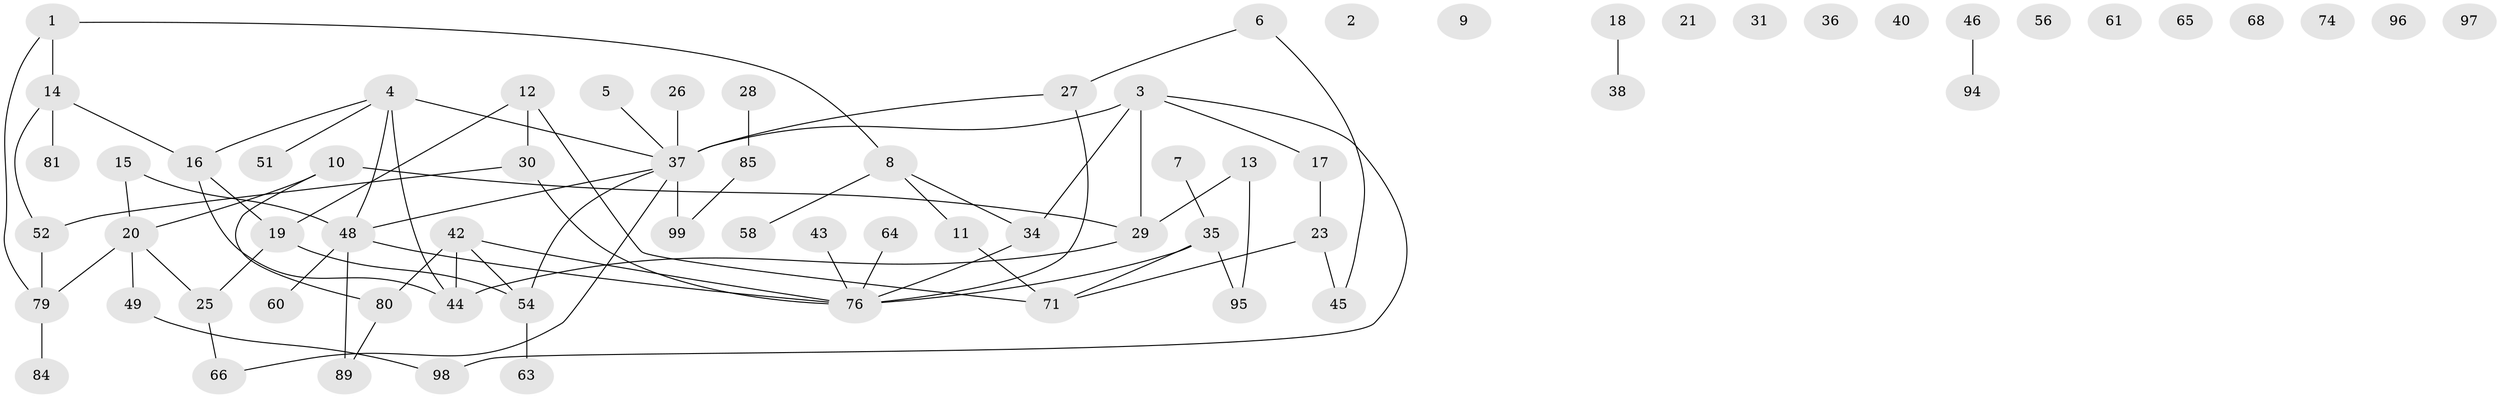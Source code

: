 // Generated by graph-tools (version 1.1) at 2025/23/03/03/25 07:23:29]
// undirected, 69 vertices, 77 edges
graph export_dot {
graph [start="1"]
  node [color=gray90,style=filled];
  1 [super="+33"];
  2 [super="+50"];
  3;
  4 [super="+47"];
  5;
  6 [super="+67"];
  7;
  8 [super="+22"];
  9;
  10 [super="+87"];
  11;
  12;
  13;
  14 [super="+69"];
  15 [super="+78"];
  16 [super="+57"];
  17 [super="+62"];
  18;
  19 [super="+32"];
  20 [super="+75"];
  21;
  23 [super="+24"];
  25;
  26;
  27 [super="+41"];
  28;
  29 [super="+83"];
  30 [super="+55"];
  31;
  34 [super="+73"];
  35;
  36;
  37 [super="+39"];
  38 [super="+82"];
  40;
  42;
  43 [super="+70"];
  44 [super="+59"];
  45;
  46;
  48 [super="+53"];
  49 [super="+92"];
  51;
  52 [super="+86"];
  54 [super="+72"];
  56;
  58;
  60;
  61;
  63;
  64;
  65;
  66;
  68 [super="+77"];
  71 [super="+90"];
  74;
  76 [super="+93"];
  79 [super="+88"];
  80 [super="+91"];
  81;
  84;
  85;
  89;
  94;
  95;
  96;
  97;
  98;
  99;
  1 -- 14;
  1 -- 8;
  1 -- 79;
  3 -- 17;
  3 -- 34;
  3 -- 37;
  3 -- 98;
  3 -- 29;
  4 -- 16;
  4 -- 37;
  4 -- 48;
  4 -- 51;
  4 -- 44;
  5 -- 37;
  6 -- 27;
  6 -- 45;
  7 -- 35;
  8 -- 11;
  8 -- 34;
  8 -- 58;
  10 -- 20;
  10 -- 29;
  10 -- 80;
  11 -- 71;
  12 -- 19;
  12 -- 71;
  12 -- 30;
  13 -- 29;
  13 -- 95;
  14 -- 16;
  14 -- 81;
  14 -- 52;
  15 -- 48;
  15 -- 20;
  16 -- 19;
  16 -- 44;
  17 -- 23;
  18 -- 38;
  19 -- 25;
  19 -- 54;
  20 -- 25;
  20 -- 49;
  20 -- 79;
  23 -- 45;
  23 -- 71;
  25 -- 66;
  26 -- 37;
  27 -- 37;
  27 -- 76;
  28 -- 85;
  29 -- 44;
  30 -- 52;
  30 -- 76;
  34 -- 76;
  35 -- 71;
  35 -- 76;
  35 -- 95;
  37 -- 99;
  37 -- 48;
  37 -- 66;
  37 -- 54;
  42 -- 80;
  42 -- 76;
  42 -- 54;
  42 -- 44;
  43 -- 76;
  46 -- 94;
  48 -- 60;
  48 -- 76;
  48 -- 89;
  49 -- 98;
  52 -- 79;
  54 -- 63;
  64 -- 76;
  79 -- 84;
  80 -- 89;
  85 -- 99;
}
